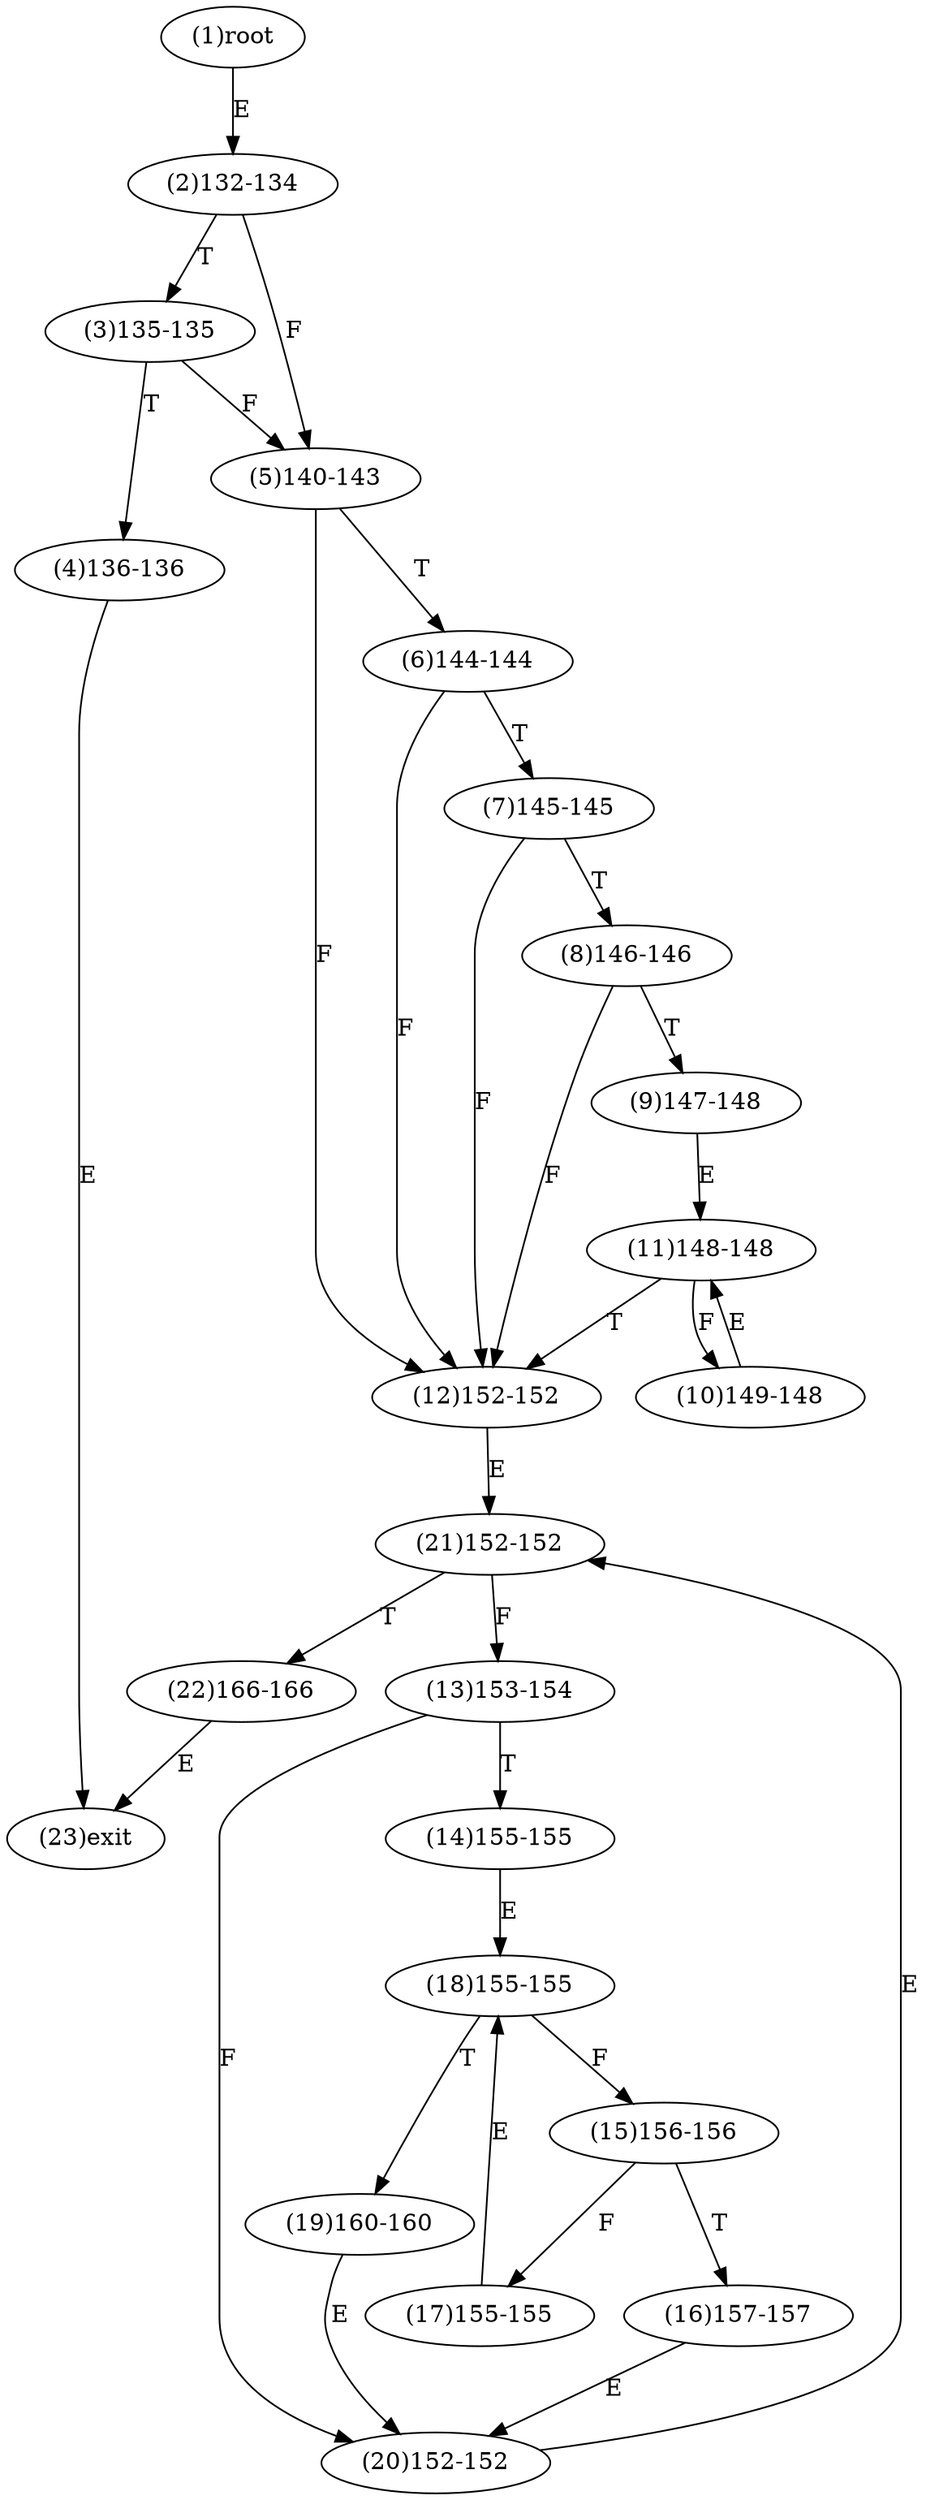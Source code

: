 digraph "" { 
1[ label="(1)root"];
2[ label="(2)132-134"];
3[ label="(3)135-135"];
4[ label="(4)136-136"];
5[ label="(5)140-143"];
6[ label="(6)144-144"];
7[ label="(7)145-145"];
8[ label="(8)146-146"];
9[ label="(9)147-148"];
10[ label="(10)149-148"];
11[ label="(11)148-148"];
12[ label="(12)152-152"];
13[ label="(13)153-154"];
14[ label="(14)155-155"];
15[ label="(15)156-156"];
17[ label="(17)155-155"];
16[ label="(16)157-157"];
19[ label="(19)160-160"];
18[ label="(18)155-155"];
21[ label="(21)152-152"];
20[ label="(20)152-152"];
23[ label="(23)exit"];
22[ label="(22)166-166"];
1->2[ label="E"];
2->5[ label="F"];
2->3[ label="T"];
3->5[ label="F"];
3->4[ label="T"];
4->23[ label="E"];
5->12[ label="F"];
5->6[ label="T"];
6->12[ label="F"];
6->7[ label="T"];
7->12[ label="F"];
7->8[ label="T"];
8->12[ label="F"];
8->9[ label="T"];
9->11[ label="E"];
10->11[ label="E"];
11->10[ label="F"];
11->12[ label="T"];
12->21[ label="E"];
13->20[ label="F"];
13->14[ label="T"];
14->18[ label="E"];
15->17[ label="F"];
15->16[ label="T"];
16->20[ label="E"];
17->18[ label="E"];
18->15[ label="F"];
18->19[ label="T"];
19->20[ label="E"];
20->21[ label="E"];
21->13[ label="F"];
21->22[ label="T"];
22->23[ label="E"];
}